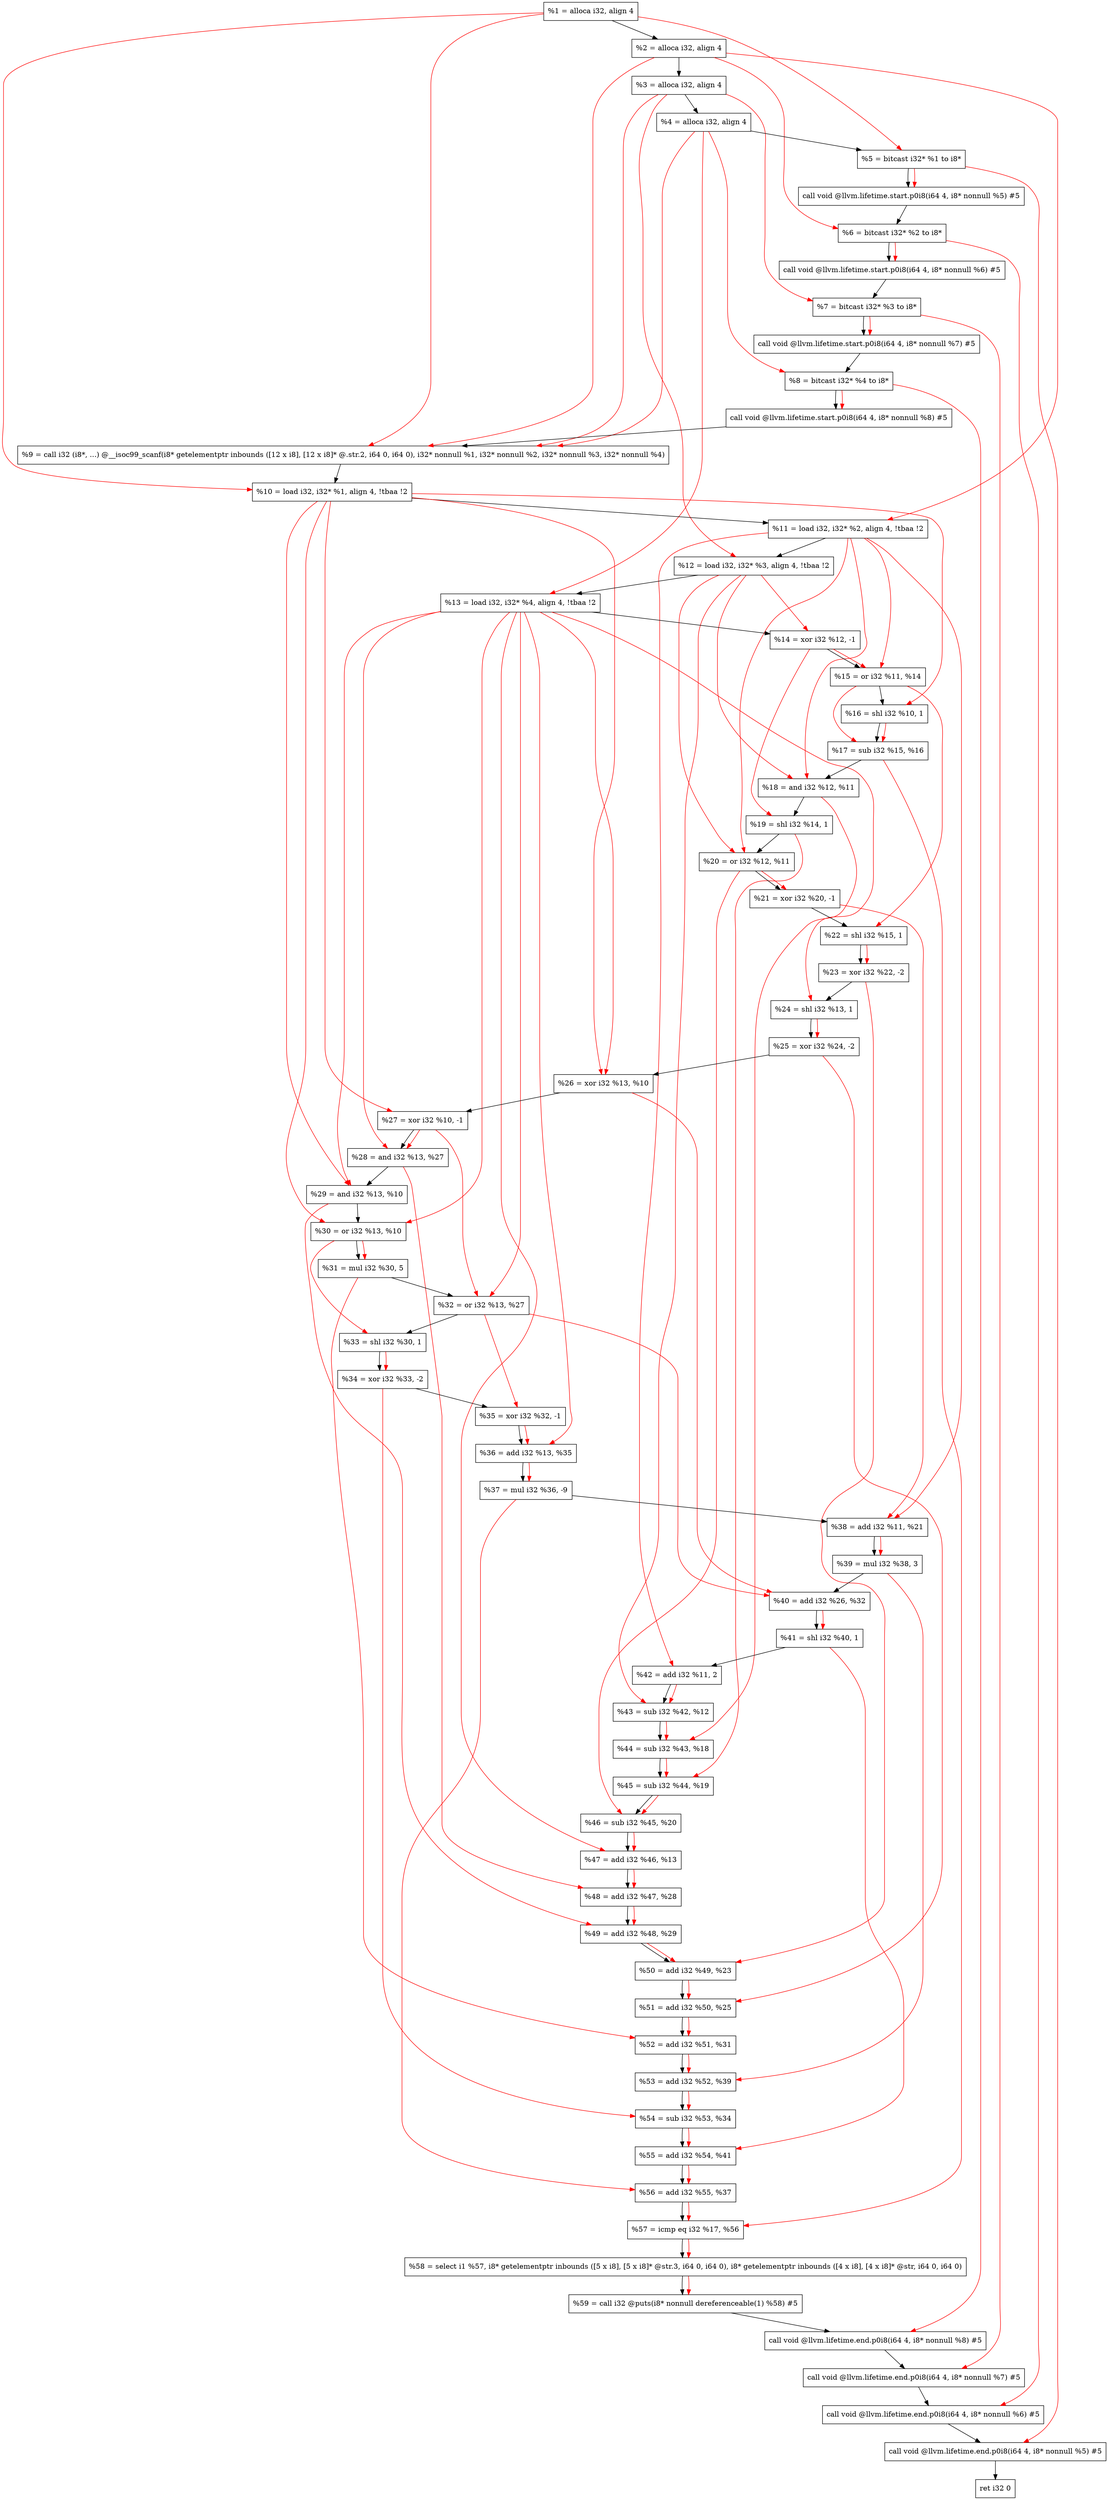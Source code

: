 digraph "DFG for'main' function" {
	Node0x1a67e98[shape=record, label="  %1 = alloca i32, align 4"];
	Node0x1a67f18[shape=record, label="  %2 = alloca i32, align 4"];
	Node0x1a67fa8[shape=record, label="  %3 = alloca i32, align 4"];
	Node0x1a68008[shape=record, label="  %4 = alloca i32, align 4"];
	Node0x1a680b8[shape=record, label="  %5 = bitcast i32* %1 to i8*"];
	Node0x1a684e8[shape=record, label="  call void @llvm.lifetime.start.p0i8(i64 4, i8* nonnull %5) #5"];
	Node0x1a685c8[shape=record, label="  %6 = bitcast i32* %2 to i8*"];
	Node0x1a686c8[shape=record, label="  call void @llvm.lifetime.start.p0i8(i64 4, i8* nonnull %6) #5"];
	Node0x1a68788[shape=record, label="  %7 = bitcast i32* %3 to i8*"];
	Node0x1a68838[shape=record, label="  call void @llvm.lifetime.start.p0i8(i64 4, i8* nonnull %7) #5"];
	Node0x1a688f8[shape=record, label="  %8 = bitcast i32* %4 to i8*"];
	Node0x1a689a8[shape=record, label="  call void @llvm.lifetime.start.p0i8(i64 4, i8* nonnull %8) #5"];
	Node0x1a62c00[shape=record, label="  %9 = call i32 (i8*, ...) @__isoc99_scanf(i8* getelementptr inbounds ([12 x i8], [12 x i8]* @.str.2, i64 0, i64 0), i32* nonnull %1, i32* nonnull %2, i32* nonnull %3, i32* nonnull %4)"];
	Node0x1a68ba8[shape=record, label="  %10 = load i32, i32* %1, align 4, !tbaa !2"];
	Node0x1a69b18[shape=record, label="  %11 = load i32, i32* %2, align 4, !tbaa !2"];
	Node0x1a6a188[shape=record, label="  %12 = load i32, i32* %3, align 4, !tbaa !2"];
	Node0x1a6a1e8[shape=record, label="  %13 = load i32, i32* %4, align 4, !tbaa !2"];
	Node0x1a6a260[shape=record, label="  %14 = xor i32 %12, -1"];
	Node0x1a6a2d0[shape=record, label="  %15 = or i32 %11, %14"];
	Node0x1a6a340[shape=record, label="  %16 = shl i32 %10, 1"];
	Node0x1a6a3b0[shape=record, label="  %17 = sub i32 %15, %16"];
	Node0x1a6a420[shape=record, label="  %18 = and i32 %12, %11"];
	Node0x1a6a490[shape=record, label="  %19 = shl i32 %14, 1"];
	Node0x1a6a500[shape=record, label="  %20 = or i32 %12, %11"];
	Node0x1a6a570[shape=record, label="  %21 = xor i32 %20, -1"];
	Node0x1a6a5e0[shape=record, label="  %22 = shl i32 %15, 1"];
	Node0x1a6a650[shape=record, label="  %23 = xor i32 %22, -2"];
	Node0x1a6a6c0[shape=record, label="  %24 = shl i32 %13, 1"];
	Node0x1a6a730[shape=record, label="  %25 = xor i32 %24, -2"];
	Node0x1a6a7a0[shape=record, label="  %26 = xor i32 %13, %10"];
	Node0x1a6a810[shape=record, label="  %27 = xor i32 %10, -1"];
	Node0x1a6a880[shape=record, label="  %28 = and i32 %13, %27"];
	Node0x1a6a8f0[shape=record, label="  %29 = and i32 %13, %10"];
	Node0x1a6a960[shape=record, label="  %30 = or i32 %13, %10"];
	Node0x1a6a9d0[shape=record, label="  %31 = mul i32 %30, 5"];
	Node0x1a6aa40[shape=record, label="  %32 = or i32 %13, %27"];
	Node0x1a6aab0[shape=record, label="  %33 = shl i32 %30, 1"];
	Node0x1a6ab20[shape=record, label="  %34 = xor i32 %33, -2"];
	Node0x1a6ab90[shape=record, label="  %35 = xor i32 %32, -1"];
	Node0x1a6ac00[shape=record, label="  %36 = add i32 %13, %35"];
	Node0x1a6ac70[shape=record, label="  %37 = mul i32 %36, -9"];
	Node0x1a6ace0[shape=record, label="  %38 = add i32 %11, %21"];
	Node0x1a6ad50[shape=record, label="  %39 = mul i32 %38, 3"];
	Node0x1a6adc0[shape=record, label="  %40 = add i32 %26, %32"];
	Node0x1a6ae30[shape=record, label="  %41 = shl i32 %40, 1"];
	Node0x1a6aea0[shape=record, label="  %42 = add i32 %11, 2"];
	Node0x1a6af10[shape=record, label="  %43 = sub i32 %42, %12"];
	Node0x1a6af80[shape=record, label="  %44 = sub i32 %43, %18"];
	Node0x1a6aff0[shape=record, label="  %45 = sub i32 %44, %19"];
	Node0x1a6b060[shape=record, label="  %46 = sub i32 %45, %20"];
	Node0x1a6b0d0[shape=record, label="  %47 = add i32 %46, %13"];
	Node0x1a6b140[shape=record, label="  %48 = add i32 %47, %28"];
	Node0x1a6b1b0[shape=record, label="  %49 = add i32 %48, %29"];
	Node0x1a6b220[shape=record, label="  %50 = add i32 %49, %23"];
	Node0x1a6b290[shape=record, label="  %51 = add i32 %50, %25"];
	Node0x1a6b300[shape=record, label="  %52 = add i32 %51, %31"];
	Node0x1a6b370[shape=record, label="  %53 = add i32 %52, %39"];
	Node0x1a6b3e0[shape=record, label="  %54 = sub i32 %53, %34"];
	Node0x1a6b450[shape=record, label="  %55 = add i32 %54, %41"];
	Node0x1a6b4c0[shape=record, label="  %56 = add i32 %55, %37"];
	Node0x1a6b530[shape=record, label="  %57 = icmp eq i32 %17, %56"];
	Node0x1a078b8[shape=record, label="  %58 = select i1 %57, i8* getelementptr inbounds ([5 x i8], [5 x i8]* @str.3, i64 0, i64 0), i8* getelementptr inbounds ([4 x i8], [4 x i8]* @str, i64 0, i64 0)"];
	Node0x1a6b5c0[shape=record, label="  %59 = call i32 @puts(i8* nonnull dereferenceable(1) %58) #5"];
	Node0x1a6b868[shape=record, label="  call void @llvm.lifetime.end.p0i8(i64 4, i8* nonnull %8) #5"];
	Node0x1a6b9c8[shape=record, label="  call void @llvm.lifetime.end.p0i8(i64 4, i8* nonnull %7) #5"];
	Node0x1a6bad8[shape=record, label="  call void @llvm.lifetime.end.p0i8(i64 4, i8* nonnull %6) #5"];
	Node0x1a6bbe8[shape=record, label="  call void @llvm.lifetime.end.p0i8(i64 4, i8* nonnull %5) #5"];
	Node0x1a6bca8[shape=record, label="  ret i32 0"];
	Node0x1a67e98 -> Node0x1a67f18;
	Node0x1a67f18 -> Node0x1a67fa8;
	Node0x1a67fa8 -> Node0x1a68008;
	Node0x1a68008 -> Node0x1a680b8;
	Node0x1a680b8 -> Node0x1a684e8;
	Node0x1a684e8 -> Node0x1a685c8;
	Node0x1a685c8 -> Node0x1a686c8;
	Node0x1a686c8 -> Node0x1a68788;
	Node0x1a68788 -> Node0x1a68838;
	Node0x1a68838 -> Node0x1a688f8;
	Node0x1a688f8 -> Node0x1a689a8;
	Node0x1a689a8 -> Node0x1a62c00;
	Node0x1a62c00 -> Node0x1a68ba8;
	Node0x1a68ba8 -> Node0x1a69b18;
	Node0x1a69b18 -> Node0x1a6a188;
	Node0x1a6a188 -> Node0x1a6a1e8;
	Node0x1a6a1e8 -> Node0x1a6a260;
	Node0x1a6a260 -> Node0x1a6a2d0;
	Node0x1a6a2d0 -> Node0x1a6a340;
	Node0x1a6a340 -> Node0x1a6a3b0;
	Node0x1a6a3b0 -> Node0x1a6a420;
	Node0x1a6a420 -> Node0x1a6a490;
	Node0x1a6a490 -> Node0x1a6a500;
	Node0x1a6a500 -> Node0x1a6a570;
	Node0x1a6a570 -> Node0x1a6a5e0;
	Node0x1a6a5e0 -> Node0x1a6a650;
	Node0x1a6a650 -> Node0x1a6a6c0;
	Node0x1a6a6c0 -> Node0x1a6a730;
	Node0x1a6a730 -> Node0x1a6a7a0;
	Node0x1a6a7a0 -> Node0x1a6a810;
	Node0x1a6a810 -> Node0x1a6a880;
	Node0x1a6a880 -> Node0x1a6a8f0;
	Node0x1a6a8f0 -> Node0x1a6a960;
	Node0x1a6a960 -> Node0x1a6a9d0;
	Node0x1a6a9d0 -> Node0x1a6aa40;
	Node0x1a6aa40 -> Node0x1a6aab0;
	Node0x1a6aab0 -> Node0x1a6ab20;
	Node0x1a6ab20 -> Node0x1a6ab90;
	Node0x1a6ab90 -> Node0x1a6ac00;
	Node0x1a6ac00 -> Node0x1a6ac70;
	Node0x1a6ac70 -> Node0x1a6ace0;
	Node0x1a6ace0 -> Node0x1a6ad50;
	Node0x1a6ad50 -> Node0x1a6adc0;
	Node0x1a6adc0 -> Node0x1a6ae30;
	Node0x1a6ae30 -> Node0x1a6aea0;
	Node0x1a6aea0 -> Node0x1a6af10;
	Node0x1a6af10 -> Node0x1a6af80;
	Node0x1a6af80 -> Node0x1a6aff0;
	Node0x1a6aff0 -> Node0x1a6b060;
	Node0x1a6b060 -> Node0x1a6b0d0;
	Node0x1a6b0d0 -> Node0x1a6b140;
	Node0x1a6b140 -> Node0x1a6b1b0;
	Node0x1a6b1b0 -> Node0x1a6b220;
	Node0x1a6b220 -> Node0x1a6b290;
	Node0x1a6b290 -> Node0x1a6b300;
	Node0x1a6b300 -> Node0x1a6b370;
	Node0x1a6b370 -> Node0x1a6b3e0;
	Node0x1a6b3e0 -> Node0x1a6b450;
	Node0x1a6b450 -> Node0x1a6b4c0;
	Node0x1a6b4c0 -> Node0x1a6b530;
	Node0x1a6b530 -> Node0x1a078b8;
	Node0x1a078b8 -> Node0x1a6b5c0;
	Node0x1a6b5c0 -> Node0x1a6b868;
	Node0x1a6b868 -> Node0x1a6b9c8;
	Node0x1a6b9c8 -> Node0x1a6bad8;
	Node0x1a6bad8 -> Node0x1a6bbe8;
	Node0x1a6bbe8 -> Node0x1a6bca8;
edge [color=red]
	Node0x1a67e98 -> Node0x1a680b8;
	Node0x1a680b8 -> Node0x1a684e8;
	Node0x1a67f18 -> Node0x1a685c8;
	Node0x1a685c8 -> Node0x1a686c8;
	Node0x1a67fa8 -> Node0x1a68788;
	Node0x1a68788 -> Node0x1a68838;
	Node0x1a68008 -> Node0x1a688f8;
	Node0x1a688f8 -> Node0x1a689a8;
	Node0x1a67e98 -> Node0x1a62c00;
	Node0x1a67f18 -> Node0x1a62c00;
	Node0x1a67fa8 -> Node0x1a62c00;
	Node0x1a68008 -> Node0x1a62c00;
	Node0x1a67e98 -> Node0x1a68ba8;
	Node0x1a67f18 -> Node0x1a69b18;
	Node0x1a67fa8 -> Node0x1a6a188;
	Node0x1a68008 -> Node0x1a6a1e8;
	Node0x1a6a188 -> Node0x1a6a260;
	Node0x1a69b18 -> Node0x1a6a2d0;
	Node0x1a6a260 -> Node0x1a6a2d0;
	Node0x1a68ba8 -> Node0x1a6a340;
	Node0x1a6a2d0 -> Node0x1a6a3b0;
	Node0x1a6a340 -> Node0x1a6a3b0;
	Node0x1a6a188 -> Node0x1a6a420;
	Node0x1a69b18 -> Node0x1a6a420;
	Node0x1a6a260 -> Node0x1a6a490;
	Node0x1a6a188 -> Node0x1a6a500;
	Node0x1a69b18 -> Node0x1a6a500;
	Node0x1a6a500 -> Node0x1a6a570;
	Node0x1a6a2d0 -> Node0x1a6a5e0;
	Node0x1a6a5e0 -> Node0x1a6a650;
	Node0x1a6a1e8 -> Node0x1a6a6c0;
	Node0x1a6a6c0 -> Node0x1a6a730;
	Node0x1a6a1e8 -> Node0x1a6a7a0;
	Node0x1a68ba8 -> Node0x1a6a7a0;
	Node0x1a68ba8 -> Node0x1a6a810;
	Node0x1a6a1e8 -> Node0x1a6a880;
	Node0x1a6a810 -> Node0x1a6a880;
	Node0x1a6a1e8 -> Node0x1a6a8f0;
	Node0x1a68ba8 -> Node0x1a6a8f0;
	Node0x1a6a1e8 -> Node0x1a6a960;
	Node0x1a68ba8 -> Node0x1a6a960;
	Node0x1a6a960 -> Node0x1a6a9d0;
	Node0x1a6a1e8 -> Node0x1a6aa40;
	Node0x1a6a810 -> Node0x1a6aa40;
	Node0x1a6a960 -> Node0x1a6aab0;
	Node0x1a6aab0 -> Node0x1a6ab20;
	Node0x1a6aa40 -> Node0x1a6ab90;
	Node0x1a6a1e8 -> Node0x1a6ac00;
	Node0x1a6ab90 -> Node0x1a6ac00;
	Node0x1a6ac00 -> Node0x1a6ac70;
	Node0x1a69b18 -> Node0x1a6ace0;
	Node0x1a6a570 -> Node0x1a6ace0;
	Node0x1a6ace0 -> Node0x1a6ad50;
	Node0x1a6a7a0 -> Node0x1a6adc0;
	Node0x1a6aa40 -> Node0x1a6adc0;
	Node0x1a6adc0 -> Node0x1a6ae30;
	Node0x1a69b18 -> Node0x1a6aea0;
	Node0x1a6aea0 -> Node0x1a6af10;
	Node0x1a6a188 -> Node0x1a6af10;
	Node0x1a6af10 -> Node0x1a6af80;
	Node0x1a6a420 -> Node0x1a6af80;
	Node0x1a6af80 -> Node0x1a6aff0;
	Node0x1a6a490 -> Node0x1a6aff0;
	Node0x1a6aff0 -> Node0x1a6b060;
	Node0x1a6a500 -> Node0x1a6b060;
	Node0x1a6b060 -> Node0x1a6b0d0;
	Node0x1a6a1e8 -> Node0x1a6b0d0;
	Node0x1a6b0d0 -> Node0x1a6b140;
	Node0x1a6a880 -> Node0x1a6b140;
	Node0x1a6b140 -> Node0x1a6b1b0;
	Node0x1a6a8f0 -> Node0x1a6b1b0;
	Node0x1a6b1b0 -> Node0x1a6b220;
	Node0x1a6a650 -> Node0x1a6b220;
	Node0x1a6b220 -> Node0x1a6b290;
	Node0x1a6a730 -> Node0x1a6b290;
	Node0x1a6b290 -> Node0x1a6b300;
	Node0x1a6a9d0 -> Node0x1a6b300;
	Node0x1a6b300 -> Node0x1a6b370;
	Node0x1a6ad50 -> Node0x1a6b370;
	Node0x1a6b370 -> Node0x1a6b3e0;
	Node0x1a6ab20 -> Node0x1a6b3e0;
	Node0x1a6b3e0 -> Node0x1a6b450;
	Node0x1a6ae30 -> Node0x1a6b450;
	Node0x1a6b450 -> Node0x1a6b4c0;
	Node0x1a6ac70 -> Node0x1a6b4c0;
	Node0x1a6a3b0 -> Node0x1a6b530;
	Node0x1a6b4c0 -> Node0x1a6b530;
	Node0x1a6b530 -> Node0x1a078b8;
	Node0x1a078b8 -> Node0x1a6b5c0;
	Node0x1a688f8 -> Node0x1a6b868;
	Node0x1a68788 -> Node0x1a6b9c8;
	Node0x1a685c8 -> Node0x1a6bad8;
	Node0x1a680b8 -> Node0x1a6bbe8;
}
